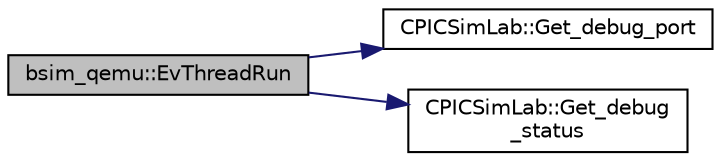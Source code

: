 digraph "bsim_qemu::EvThreadRun"
{
 // LATEX_PDF_SIZE
  edge [fontname="Helvetica",fontsize="10",labelfontname="Helvetica",labelfontsize="10"];
  node [fontname="Helvetica",fontsize="10",shape=record];
  rankdir="LR";
  Node1 [label="bsim_qemu::EvThreadRun",height=0.2,width=0.4,color="black", fillcolor="grey75", style="filled", fontcolor="black",tooltip="Event on the board."];
  Node1 -> Node2 [color="midnightblue",fontsize="10",style="solid",fontname="Helvetica"];
  Node2 [label="CPICSimLab::Get_debug_port",height=0.2,width=0.4,color="black", fillcolor="white", style="filled",URL="$class_c_p_i_c_sim_lab.html#ab0d40a9cdce965eb1f79c6cf80cce007",tooltip="Return the selected debugger port."];
  Node1 -> Node3 [color="midnightblue",fontsize="10",style="solid",fontname="Helvetica"];
  Node3 [label="CPICSimLab::Get_debug\l_status",height=0.2,width=0.4,color="black", fillcolor="white", style="filled",URL="$class_c_p_i_c_sim_lab.html#a6c1e0316133640d365e4b0caa73f0084",tooltip="Get debug status (On/Off)"];
}
